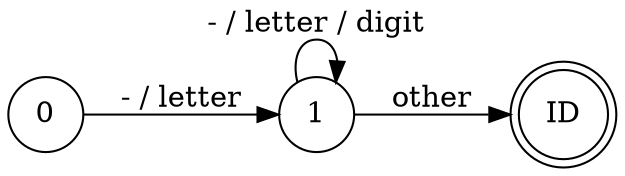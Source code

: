 digraph G{
    rankdir=LR
    node[shape = circle]
    ID [shape = doublecircle]
    0 -> 1 [label = "- / letter"]
    1 -> 1 [label = "- / letter / digit"]
    1 -> ID [label = "other"]
}
